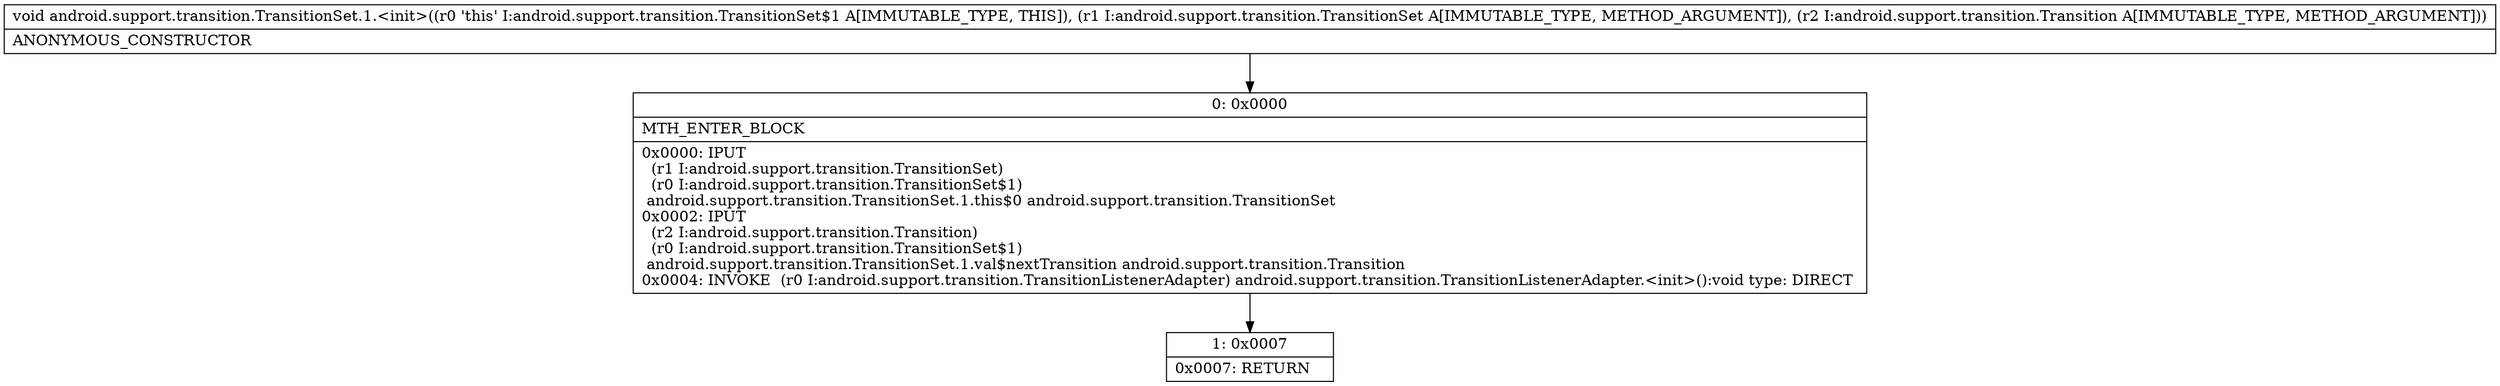 digraph "CFG forandroid.support.transition.TransitionSet.1.\<init\>(Landroid\/support\/transition\/TransitionSet;Landroid\/support\/transition\/Transition;)V" {
Node_0 [shape=record,label="{0\:\ 0x0000|MTH_ENTER_BLOCK\l|0x0000: IPUT  \l  (r1 I:android.support.transition.TransitionSet)\l  (r0 I:android.support.transition.TransitionSet$1)\l android.support.transition.TransitionSet.1.this$0 android.support.transition.TransitionSet \l0x0002: IPUT  \l  (r2 I:android.support.transition.Transition)\l  (r0 I:android.support.transition.TransitionSet$1)\l android.support.transition.TransitionSet.1.val$nextTransition android.support.transition.Transition \l0x0004: INVOKE  (r0 I:android.support.transition.TransitionListenerAdapter) android.support.transition.TransitionListenerAdapter.\<init\>():void type: DIRECT \l}"];
Node_1 [shape=record,label="{1\:\ 0x0007|0x0007: RETURN   \l}"];
MethodNode[shape=record,label="{void android.support.transition.TransitionSet.1.\<init\>((r0 'this' I:android.support.transition.TransitionSet$1 A[IMMUTABLE_TYPE, THIS]), (r1 I:android.support.transition.TransitionSet A[IMMUTABLE_TYPE, METHOD_ARGUMENT]), (r2 I:android.support.transition.Transition A[IMMUTABLE_TYPE, METHOD_ARGUMENT]))  | ANONYMOUS_CONSTRUCTOR\l}"];
MethodNode -> Node_0;
Node_0 -> Node_1;
}

